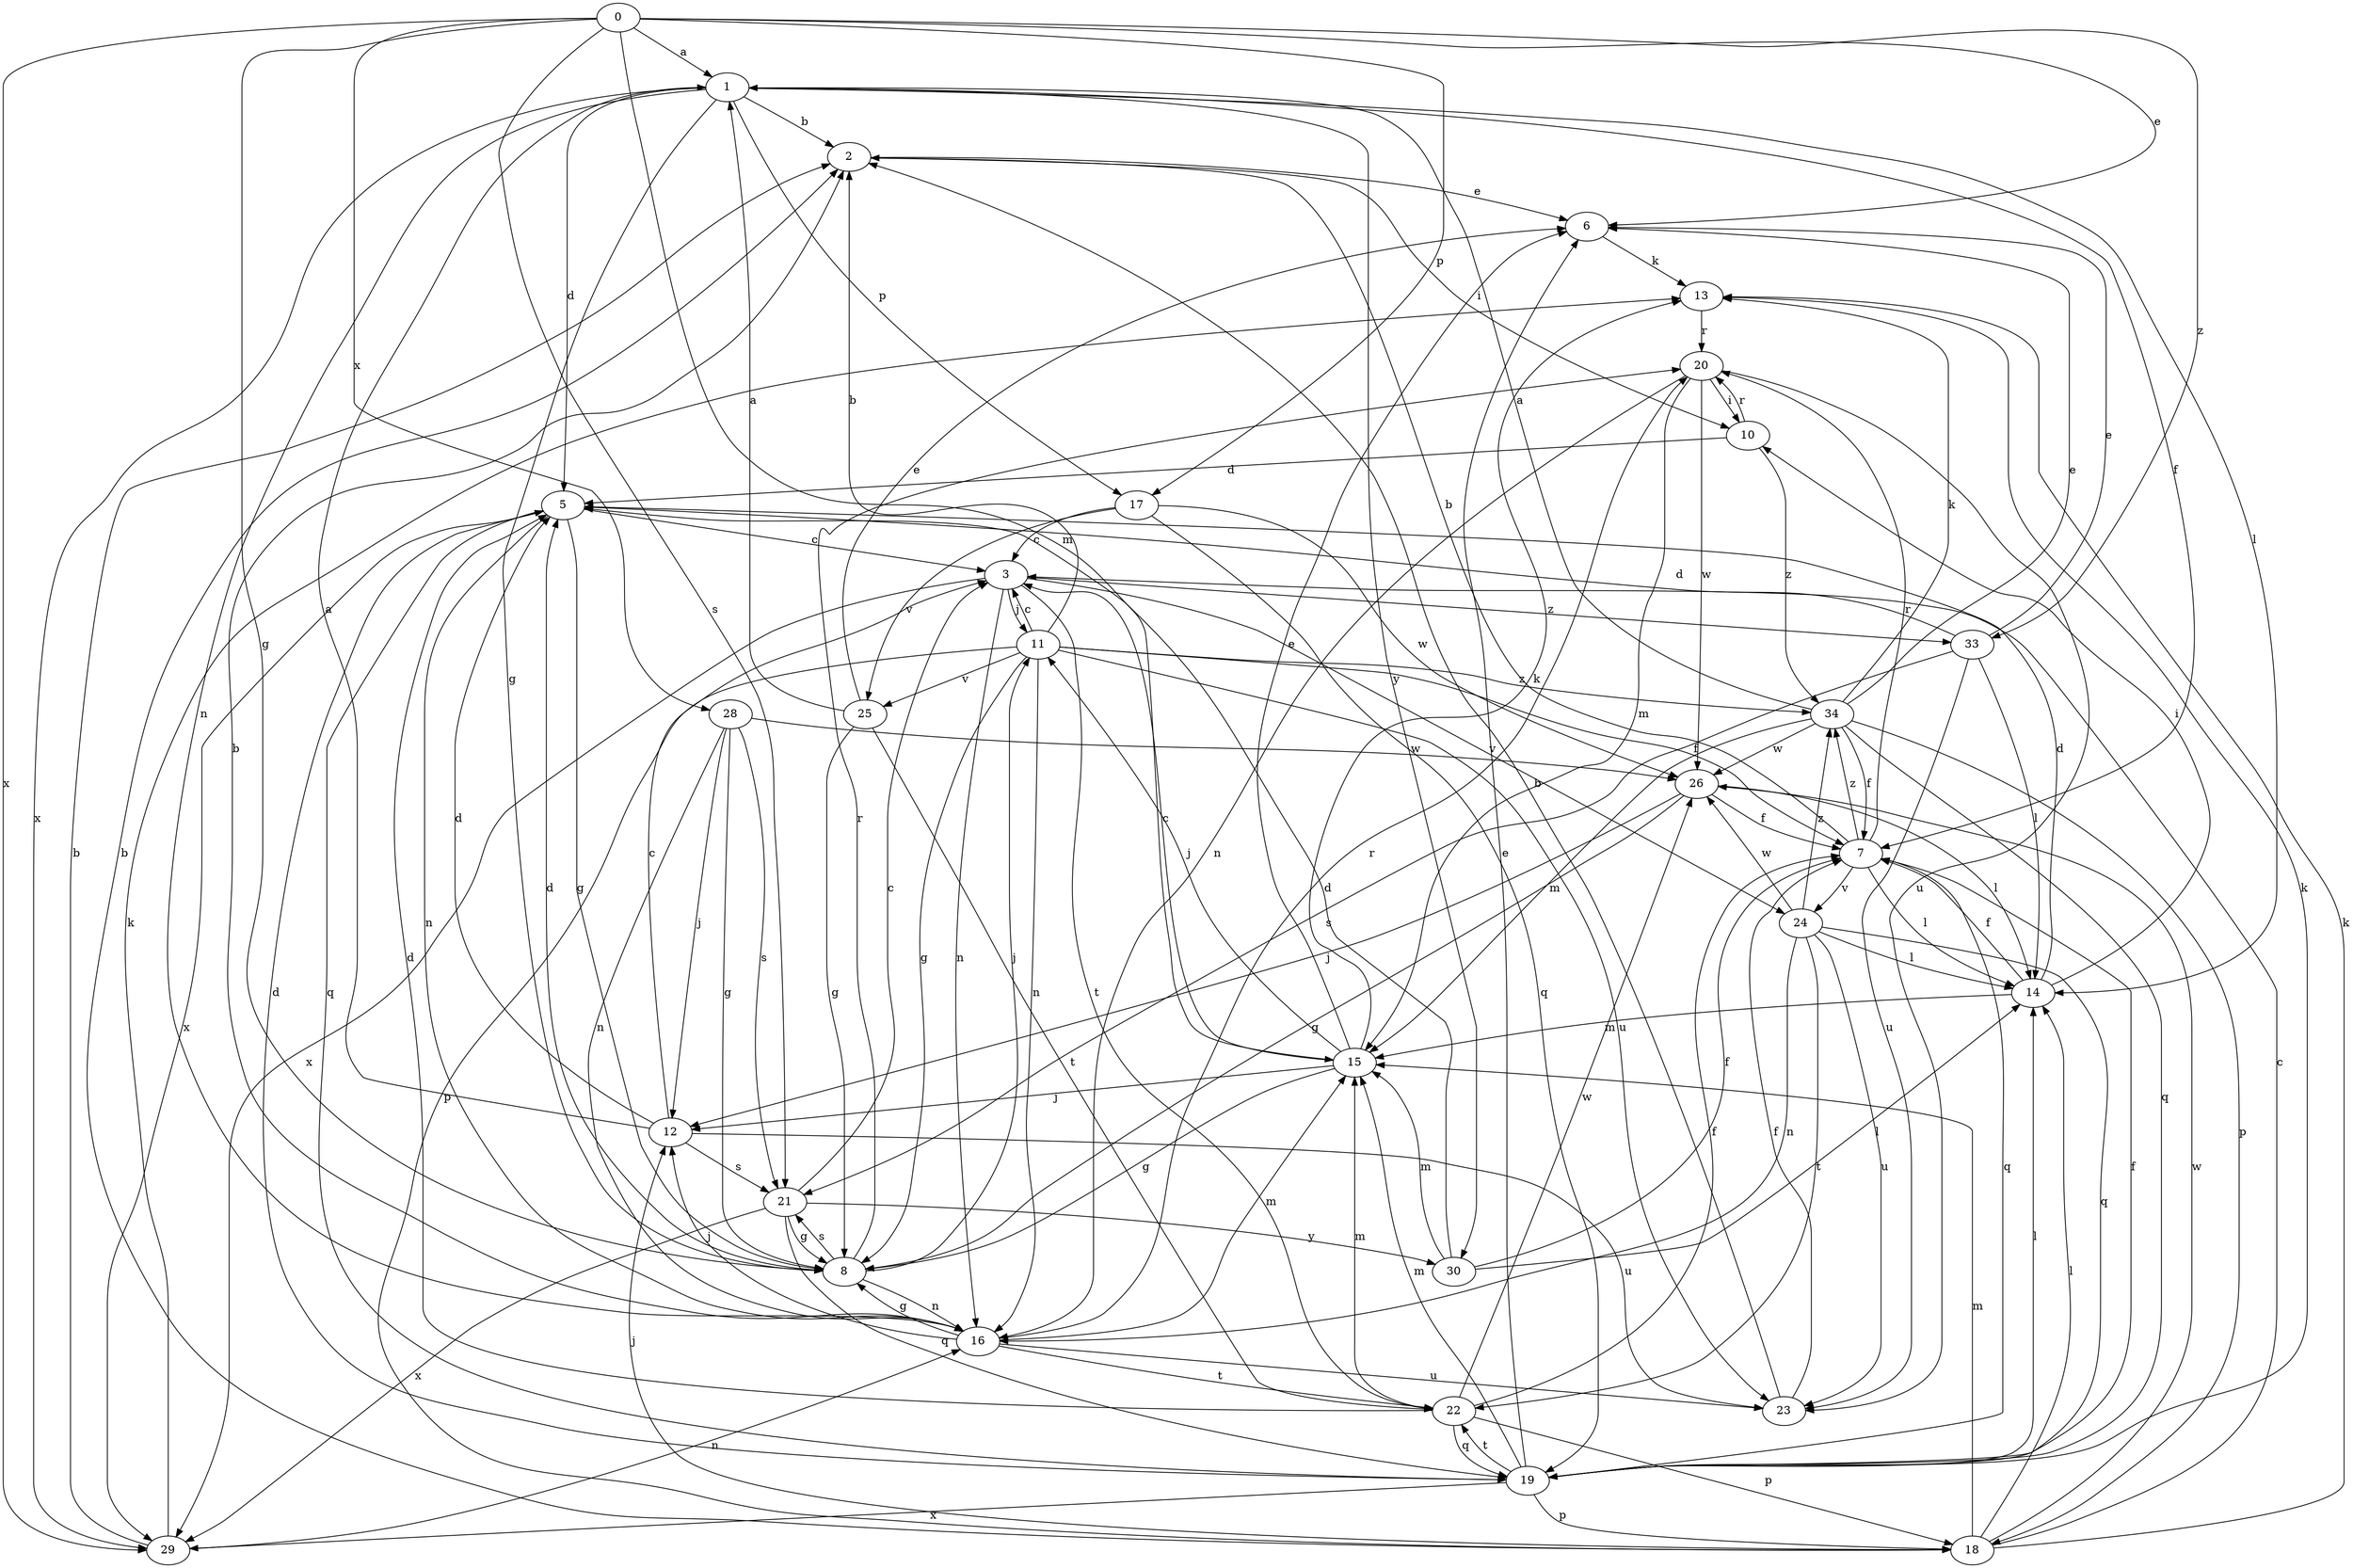 strict digraph  {
0;
1;
2;
3;
5;
6;
7;
8;
10;
11;
12;
13;
14;
15;
16;
17;
18;
19;
20;
21;
22;
23;
24;
25;
26;
28;
29;
30;
33;
34;
0 -> 1  [label=a];
0 -> 6  [label=e];
0 -> 8  [label=g];
0 -> 15  [label=m];
0 -> 17  [label=p];
0 -> 21  [label=s];
0 -> 28  [label=x];
0 -> 29  [label=x];
0 -> 33  [label=z];
1 -> 2  [label=b];
1 -> 5  [label=d];
1 -> 7  [label=f];
1 -> 8  [label=g];
1 -> 14  [label=l];
1 -> 16  [label=n];
1 -> 17  [label=p];
1 -> 29  [label=x];
1 -> 30  [label=y];
2 -> 6  [label=e];
2 -> 10  [label=i];
3 -> 11  [label=j];
3 -> 16  [label=n];
3 -> 22  [label=t];
3 -> 24  [label=v];
3 -> 29  [label=x];
3 -> 33  [label=z];
5 -> 3  [label=c];
5 -> 8  [label=g];
5 -> 16  [label=n];
5 -> 19  [label=q];
5 -> 29  [label=x];
6 -> 13  [label=k];
7 -> 2  [label=b];
7 -> 14  [label=l];
7 -> 19  [label=q];
7 -> 20  [label=r];
7 -> 24  [label=v];
7 -> 34  [label=z];
8 -> 5  [label=d];
8 -> 11  [label=j];
8 -> 16  [label=n];
8 -> 20  [label=r];
8 -> 21  [label=s];
10 -> 5  [label=d];
10 -> 20  [label=r];
10 -> 34  [label=z];
11 -> 2  [label=b];
11 -> 3  [label=c];
11 -> 7  [label=f];
11 -> 8  [label=g];
11 -> 16  [label=n];
11 -> 18  [label=p];
11 -> 23  [label=u];
11 -> 25  [label=v];
11 -> 34  [label=z];
12 -> 1  [label=a];
12 -> 3  [label=c];
12 -> 5  [label=d];
12 -> 21  [label=s];
12 -> 23  [label=u];
13 -> 20  [label=r];
14 -> 5  [label=d];
14 -> 7  [label=f];
14 -> 10  [label=i];
14 -> 15  [label=m];
15 -> 3  [label=c];
15 -> 6  [label=e];
15 -> 8  [label=g];
15 -> 11  [label=j];
15 -> 12  [label=j];
15 -> 13  [label=k];
16 -> 2  [label=b];
16 -> 8  [label=g];
16 -> 12  [label=j];
16 -> 15  [label=m];
16 -> 20  [label=r];
16 -> 22  [label=t];
16 -> 23  [label=u];
17 -> 3  [label=c];
17 -> 19  [label=q];
17 -> 25  [label=v];
17 -> 26  [label=w];
18 -> 2  [label=b];
18 -> 3  [label=c];
18 -> 12  [label=j];
18 -> 13  [label=k];
18 -> 14  [label=l];
18 -> 15  [label=m];
18 -> 26  [label=w];
19 -> 5  [label=d];
19 -> 6  [label=e];
19 -> 7  [label=f];
19 -> 13  [label=k];
19 -> 14  [label=l];
19 -> 15  [label=m];
19 -> 18  [label=p];
19 -> 22  [label=t];
19 -> 29  [label=x];
20 -> 10  [label=i];
20 -> 15  [label=m];
20 -> 16  [label=n];
20 -> 23  [label=u];
20 -> 26  [label=w];
21 -> 3  [label=c];
21 -> 8  [label=g];
21 -> 19  [label=q];
21 -> 29  [label=x];
21 -> 30  [label=y];
22 -> 5  [label=d];
22 -> 7  [label=f];
22 -> 15  [label=m];
22 -> 18  [label=p];
22 -> 19  [label=q];
22 -> 26  [label=w];
23 -> 2  [label=b];
23 -> 7  [label=f];
24 -> 14  [label=l];
24 -> 16  [label=n];
24 -> 19  [label=q];
24 -> 22  [label=t];
24 -> 23  [label=u];
24 -> 26  [label=w];
24 -> 34  [label=z];
25 -> 1  [label=a];
25 -> 6  [label=e];
25 -> 8  [label=g];
25 -> 22  [label=t];
26 -> 7  [label=f];
26 -> 8  [label=g];
26 -> 12  [label=j];
26 -> 14  [label=l];
28 -> 8  [label=g];
28 -> 12  [label=j];
28 -> 16  [label=n];
28 -> 21  [label=s];
28 -> 26  [label=w];
29 -> 2  [label=b];
29 -> 13  [label=k];
29 -> 16  [label=n];
30 -> 5  [label=d];
30 -> 7  [label=f];
30 -> 14  [label=l];
30 -> 15  [label=m];
33 -> 5  [label=d];
33 -> 6  [label=e];
33 -> 14  [label=l];
33 -> 21  [label=s];
33 -> 23  [label=u];
34 -> 1  [label=a];
34 -> 6  [label=e];
34 -> 7  [label=f];
34 -> 13  [label=k];
34 -> 15  [label=m];
34 -> 18  [label=p];
34 -> 19  [label=q];
34 -> 26  [label=w];
}
